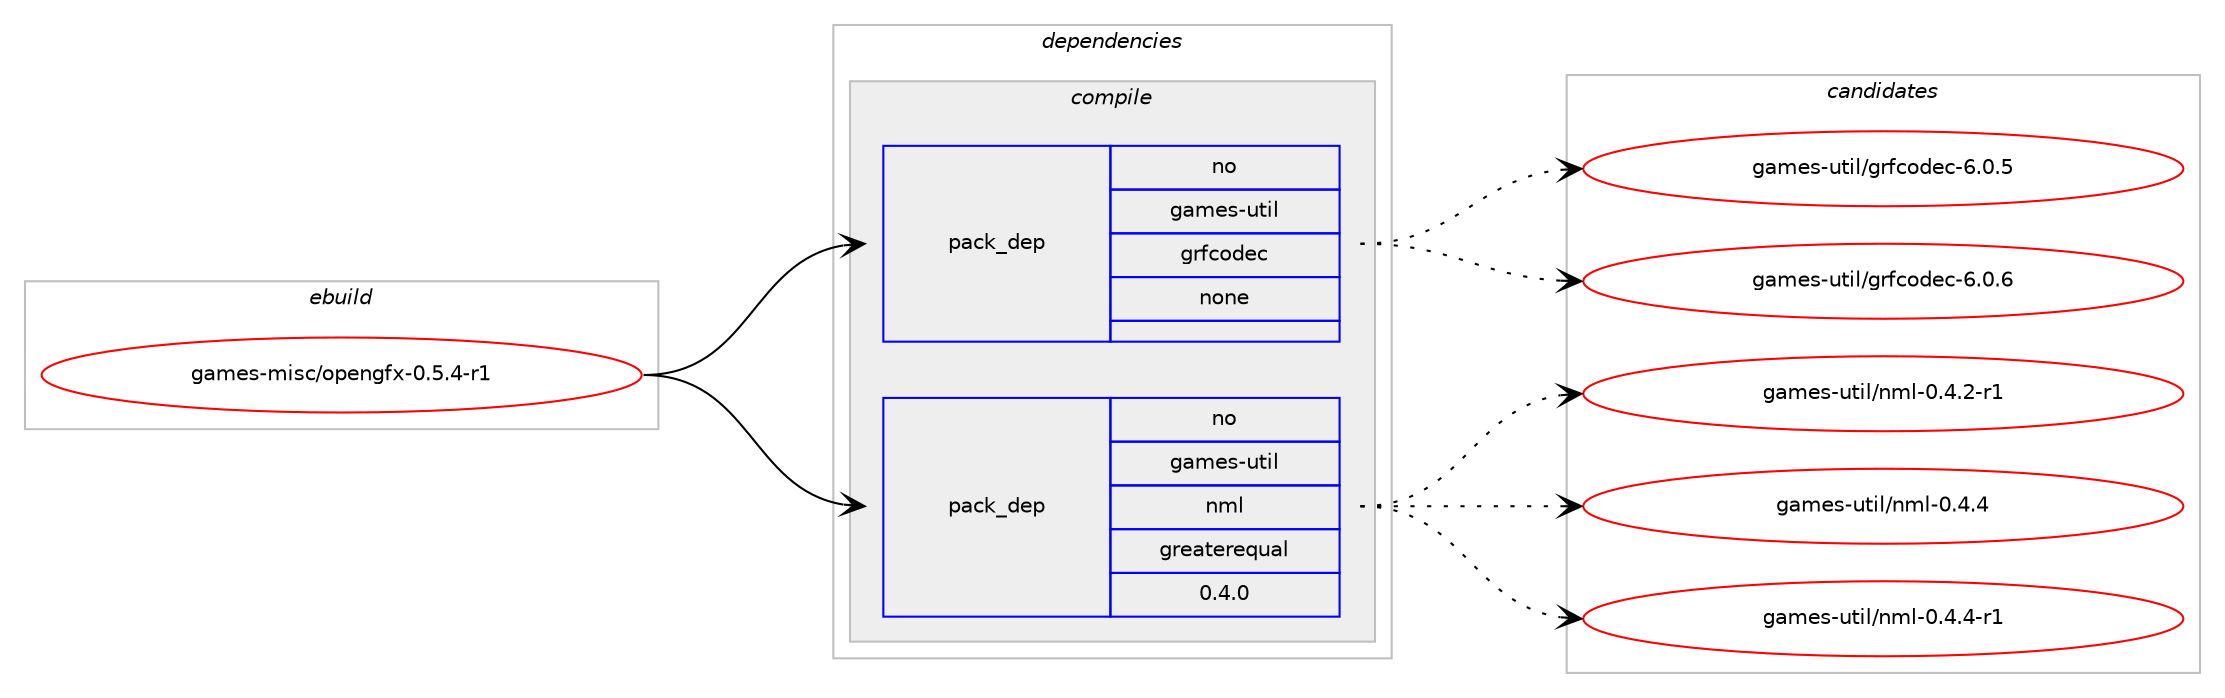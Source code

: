 digraph prolog {

# *************
# Graph options
# *************

newrank=true;
concentrate=true;
compound=true;
graph [rankdir=LR,fontname=Helvetica,fontsize=10,ranksep=1.5];#, ranksep=2.5, nodesep=0.2];
edge  [arrowhead=vee];
node  [fontname=Helvetica,fontsize=10];

# **********
# The ebuild
# **********

subgraph cluster_leftcol {
color=gray;
rank=same;
label=<<i>ebuild</i>>;
id [label="games-misc/opengfx-0.5.4-r1", color=red, width=4, href="../games-misc/opengfx-0.5.4-r1.svg"];
}

# ****************
# The dependencies
# ****************

subgraph cluster_midcol {
color=gray;
label=<<i>dependencies</i>>;
subgraph cluster_compile {
fillcolor="#eeeeee";
style=filled;
label=<<i>compile</i>>;
subgraph pack215108 {
dependency300566 [label=<<TABLE BORDER="0" CELLBORDER="1" CELLSPACING="0" CELLPADDING="4" WIDTH="220"><TR><TD ROWSPAN="6" CELLPADDING="30">pack_dep</TD></TR><TR><TD WIDTH="110">no</TD></TR><TR><TD>games-util</TD></TR><TR><TD>grfcodec</TD></TR><TR><TD>none</TD></TR><TR><TD></TD></TR></TABLE>>, shape=none, color=blue];
}
id:e -> dependency300566:w [weight=20,style="solid",arrowhead="vee"];
subgraph pack215109 {
dependency300567 [label=<<TABLE BORDER="0" CELLBORDER="1" CELLSPACING="0" CELLPADDING="4" WIDTH="220"><TR><TD ROWSPAN="6" CELLPADDING="30">pack_dep</TD></TR><TR><TD WIDTH="110">no</TD></TR><TR><TD>games-util</TD></TR><TR><TD>nml</TD></TR><TR><TD>greaterequal</TD></TR><TR><TD>0.4.0</TD></TR></TABLE>>, shape=none, color=blue];
}
id:e -> dependency300567:w [weight=20,style="solid",arrowhead="vee"];
}
subgraph cluster_compileandrun {
fillcolor="#eeeeee";
style=filled;
label=<<i>compile and run</i>>;
}
subgraph cluster_run {
fillcolor="#eeeeee";
style=filled;
label=<<i>run</i>>;
}
}

# **************
# The candidates
# **************

subgraph cluster_choices {
rank=same;
color=gray;
label=<<i>candidates</i>>;

subgraph choice215108 {
color=black;
nodesep=1;
choice1039710910111545117116105108471031141029911110010199455446484653 [label="games-util/grfcodec-6.0.5", color=red, width=4,href="../games-util/grfcodec-6.0.5.svg"];
choice1039710910111545117116105108471031141029911110010199455446484654 [label="games-util/grfcodec-6.0.6", color=red, width=4,href="../games-util/grfcodec-6.0.6.svg"];
dependency300566:e -> choice1039710910111545117116105108471031141029911110010199455446484653:w [style=dotted,weight="100"];
dependency300566:e -> choice1039710910111545117116105108471031141029911110010199455446484654:w [style=dotted,weight="100"];
}
subgraph choice215109 {
color=black;
nodesep=1;
choice1039710910111545117116105108471101091084548465246504511449 [label="games-util/nml-0.4.2-r1", color=red, width=4,href="../games-util/nml-0.4.2-r1.svg"];
choice103971091011154511711610510847110109108454846524652 [label="games-util/nml-0.4.4", color=red, width=4,href="../games-util/nml-0.4.4.svg"];
choice1039710910111545117116105108471101091084548465246524511449 [label="games-util/nml-0.4.4-r1", color=red, width=4,href="../games-util/nml-0.4.4-r1.svg"];
dependency300567:e -> choice1039710910111545117116105108471101091084548465246504511449:w [style=dotted,weight="100"];
dependency300567:e -> choice103971091011154511711610510847110109108454846524652:w [style=dotted,weight="100"];
dependency300567:e -> choice1039710910111545117116105108471101091084548465246524511449:w [style=dotted,weight="100"];
}
}

}
